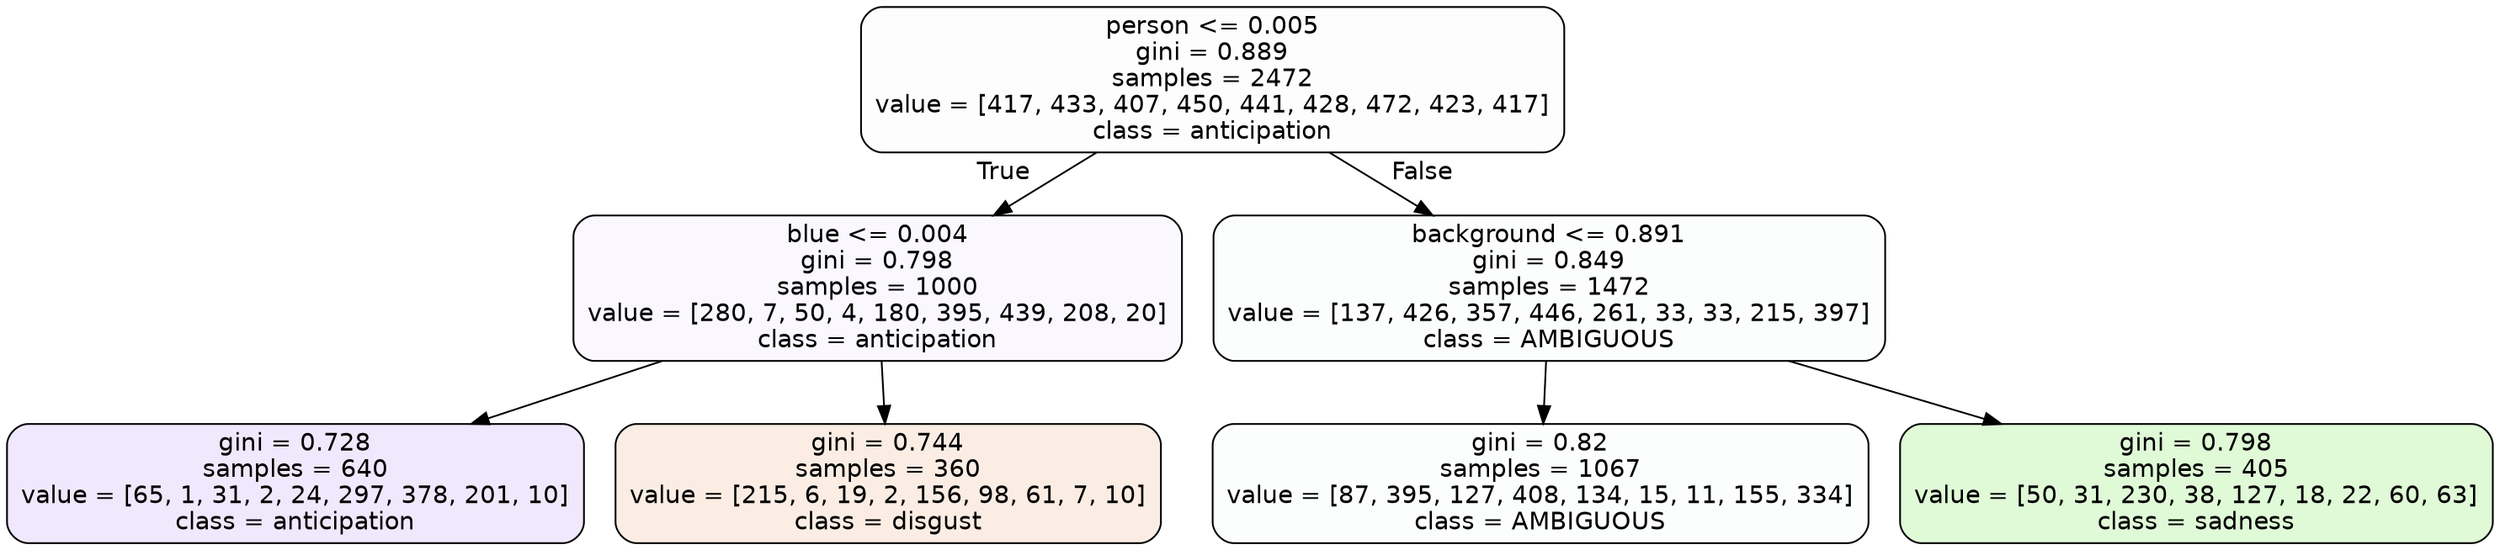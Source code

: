 digraph Tree {
node [shape=box, style="filled, rounded", color="black", fontname=helvetica] ;
edge [fontname=helvetica] ;
0 [label="person <= 0.005\ngini = 0.889\nsamples = 2472\nvalue = [417, 433, 407, 450, 441, 428, 472, 423, 417]\nclass = anticipation", fillcolor="#8139e502"] ;
1 [label="blue <= 0.004\ngini = 0.798\nsamples = 1000\nvalue = [280, 7, 50, 4, 180, 395, 439, 208, 20]\nclass = anticipation", fillcolor="#8139e509"] ;
0 -> 1 [labeldistance=2.5, labelangle=45, headlabel="True"] ;
2 [label="gini = 0.728\nsamples = 640\nvalue = [65, 1, 31, 2, 24, 297, 378, 201, 10]\nclass = anticipation", fillcolor="#8139e51d"] ;
1 -> 2 ;
3 [label="gini = 0.744\nsamples = 360\nvalue = [215, 6, 19, 2, 156, 98, 61, 7, 10]\nclass = disgust", fillcolor="#e5813924"] ;
1 -> 3 ;
4 [label="background <= 0.891\ngini = 0.849\nsamples = 1472\nvalue = [137, 426, 357, 446, 261, 33, 33, 215, 397]\nclass = AMBIGUOUS", fillcolor="#39e58103"] ;
0 -> 4 [labeldistance=2.5, labelangle=-45, headlabel="False"] ;
5 [label="gini = 0.82\nsamples = 1067\nvalue = [87, 395, 127, 408, 134, 15, 11, 155, 334]\nclass = AMBIGUOUS", fillcolor="#39e58103"] ;
4 -> 5 ;
6 [label="gini = 0.798\nsamples = 405\nvalue = [50, 31, 230, 38, 127, 18, 22, 60, 63]\nclass = sadness", fillcolor="#64e53933"] ;
4 -> 6 ;
}